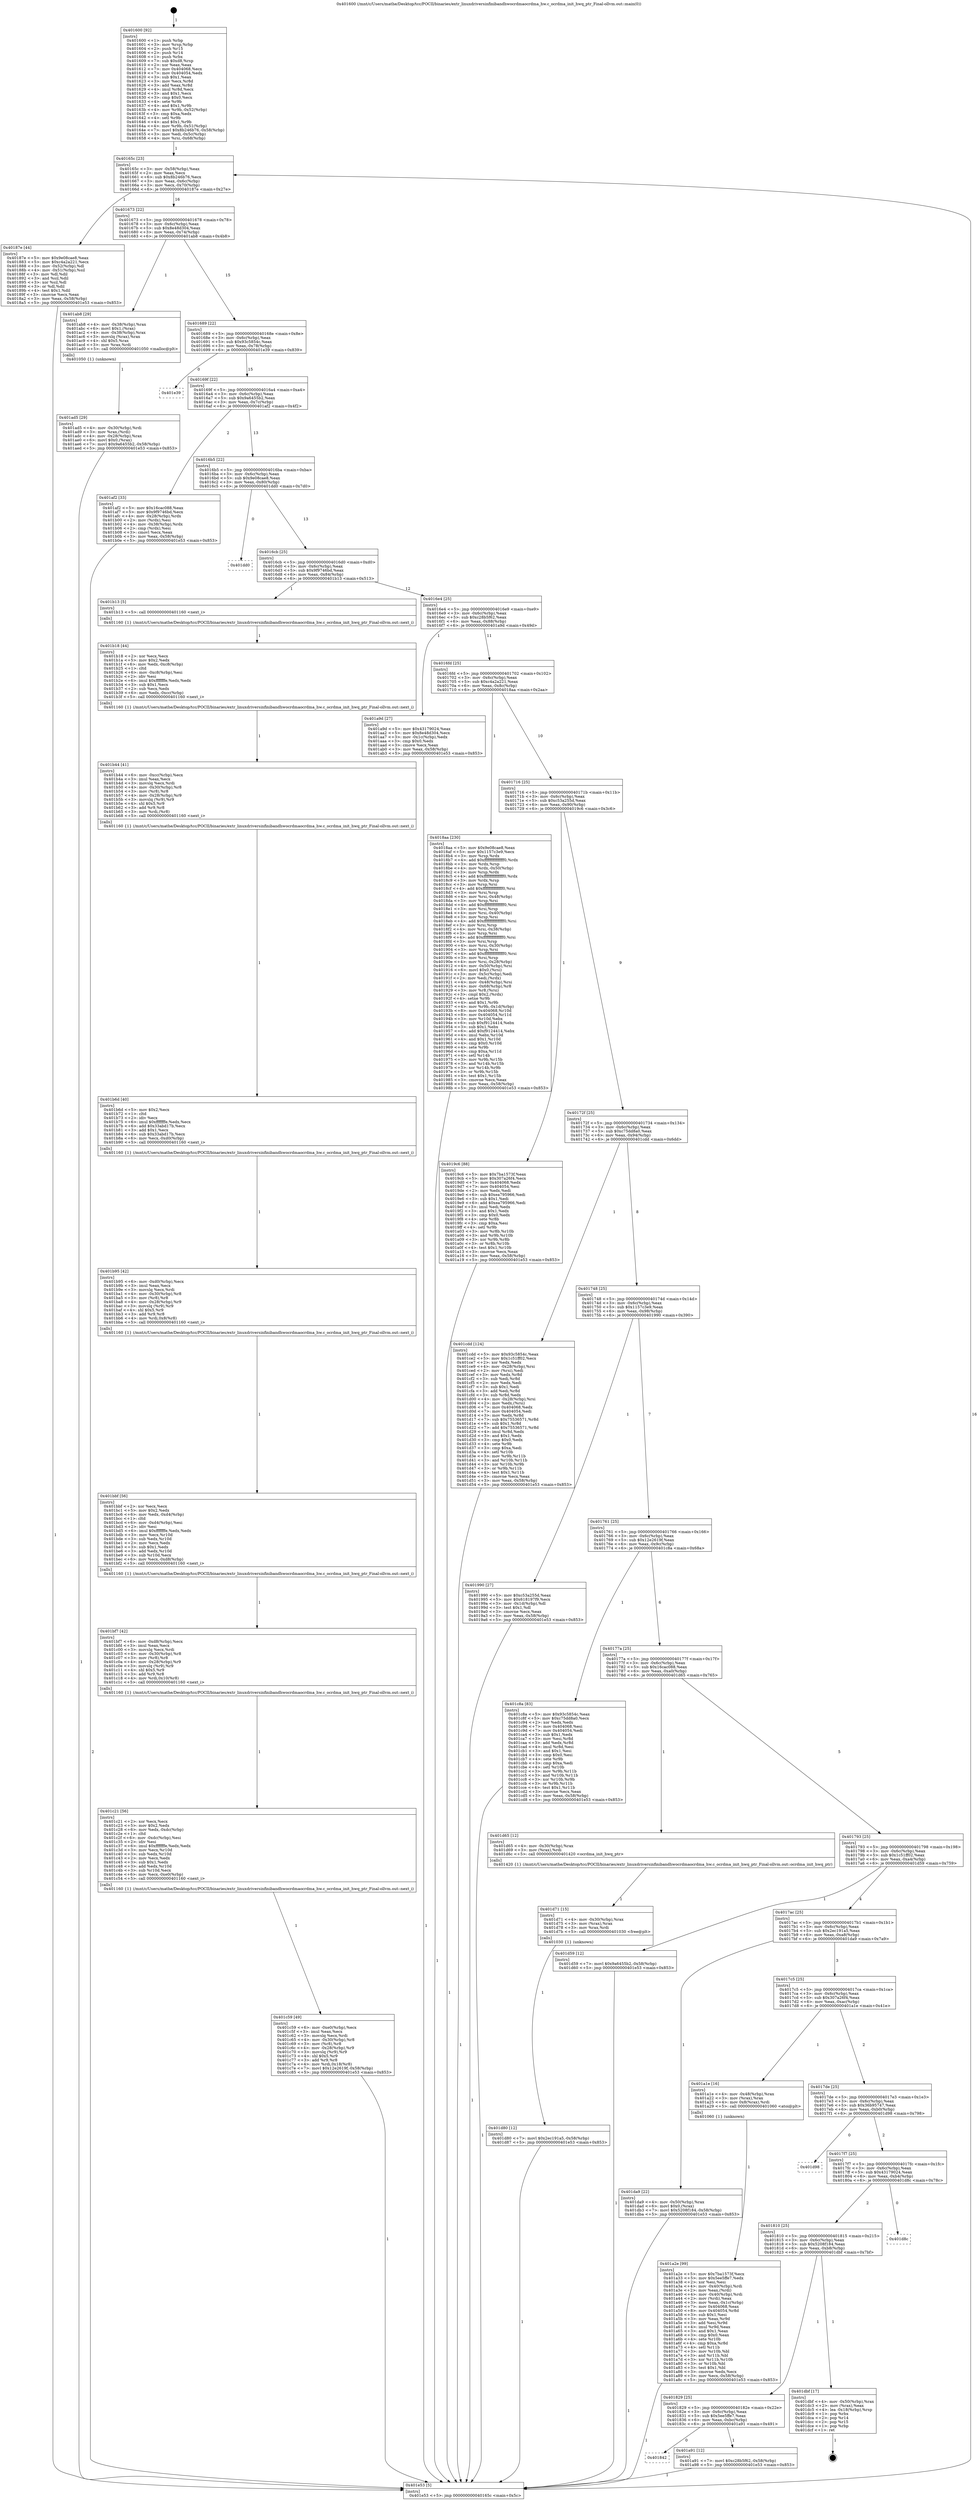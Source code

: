 digraph "0x401600" {
  label = "0x401600 (/mnt/c/Users/mathe/Desktop/tcc/POCII/binaries/extr_linuxdriversinfinibandhwocrdmaocrdma_hw.c_ocrdma_init_hwq_ptr_Final-ollvm.out::main(0))"
  labelloc = "t"
  node[shape=record]

  Entry [label="",width=0.3,height=0.3,shape=circle,fillcolor=black,style=filled]
  "0x40165c" [label="{
     0x40165c [23]\l
     | [instrs]\l
     &nbsp;&nbsp;0x40165c \<+3\>: mov -0x58(%rbp),%eax\l
     &nbsp;&nbsp;0x40165f \<+2\>: mov %eax,%ecx\l
     &nbsp;&nbsp;0x401661 \<+6\>: sub $0x8b246b76,%ecx\l
     &nbsp;&nbsp;0x401667 \<+3\>: mov %eax,-0x6c(%rbp)\l
     &nbsp;&nbsp;0x40166a \<+3\>: mov %ecx,-0x70(%rbp)\l
     &nbsp;&nbsp;0x40166d \<+6\>: je 000000000040187e \<main+0x27e\>\l
  }"]
  "0x40187e" [label="{
     0x40187e [44]\l
     | [instrs]\l
     &nbsp;&nbsp;0x40187e \<+5\>: mov $0x9e08cae8,%eax\l
     &nbsp;&nbsp;0x401883 \<+5\>: mov $0xc4a2a221,%ecx\l
     &nbsp;&nbsp;0x401888 \<+3\>: mov -0x52(%rbp),%dl\l
     &nbsp;&nbsp;0x40188b \<+4\>: mov -0x51(%rbp),%sil\l
     &nbsp;&nbsp;0x40188f \<+3\>: mov %dl,%dil\l
     &nbsp;&nbsp;0x401892 \<+3\>: and %sil,%dil\l
     &nbsp;&nbsp;0x401895 \<+3\>: xor %sil,%dl\l
     &nbsp;&nbsp;0x401898 \<+3\>: or %dl,%dil\l
     &nbsp;&nbsp;0x40189b \<+4\>: test $0x1,%dil\l
     &nbsp;&nbsp;0x40189f \<+3\>: cmovne %ecx,%eax\l
     &nbsp;&nbsp;0x4018a2 \<+3\>: mov %eax,-0x58(%rbp)\l
     &nbsp;&nbsp;0x4018a5 \<+5\>: jmp 0000000000401e53 \<main+0x853\>\l
  }"]
  "0x401673" [label="{
     0x401673 [22]\l
     | [instrs]\l
     &nbsp;&nbsp;0x401673 \<+5\>: jmp 0000000000401678 \<main+0x78\>\l
     &nbsp;&nbsp;0x401678 \<+3\>: mov -0x6c(%rbp),%eax\l
     &nbsp;&nbsp;0x40167b \<+5\>: sub $0x8e48d304,%eax\l
     &nbsp;&nbsp;0x401680 \<+3\>: mov %eax,-0x74(%rbp)\l
     &nbsp;&nbsp;0x401683 \<+6\>: je 0000000000401ab8 \<main+0x4b8\>\l
  }"]
  "0x401e53" [label="{
     0x401e53 [5]\l
     | [instrs]\l
     &nbsp;&nbsp;0x401e53 \<+5\>: jmp 000000000040165c \<main+0x5c\>\l
  }"]
  "0x401600" [label="{
     0x401600 [92]\l
     | [instrs]\l
     &nbsp;&nbsp;0x401600 \<+1\>: push %rbp\l
     &nbsp;&nbsp;0x401601 \<+3\>: mov %rsp,%rbp\l
     &nbsp;&nbsp;0x401604 \<+2\>: push %r15\l
     &nbsp;&nbsp;0x401606 \<+2\>: push %r14\l
     &nbsp;&nbsp;0x401608 \<+1\>: push %rbx\l
     &nbsp;&nbsp;0x401609 \<+7\>: sub $0xd8,%rsp\l
     &nbsp;&nbsp;0x401610 \<+2\>: xor %eax,%eax\l
     &nbsp;&nbsp;0x401612 \<+7\>: mov 0x404068,%ecx\l
     &nbsp;&nbsp;0x401619 \<+7\>: mov 0x404054,%edx\l
     &nbsp;&nbsp;0x401620 \<+3\>: sub $0x1,%eax\l
     &nbsp;&nbsp;0x401623 \<+3\>: mov %ecx,%r8d\l
     &nbsp;&nbsp;0x401626 \<+3\>: add %eax,%r8d\l
     &nbsp;&nbsp;0x401629 \<+4\>: imul %r8d,%ecx\l
     &nbsp;&nbsp;0x40162d \<+3\>: and $0x1,%ecx\l
     &nbsp;&nbsp;0x401630 \<+3\>: cmp $0x0,%ecx\l
     &nbsp;&nbsp;0x401633 \<+4\>: sete %r9b\l
     &nbsp;&nbsp;0x401637 \<+4\>: and $0x1,%r9b\l
     &nbsp;&nbsp;0x40163b \<+4\>: mov %r9b,-0x52(%rbp)\l
     &nbsp;&nbsp;0x40163f \<+3\>: cmp $0xa,%edx\l
     &nbsp;&nbsp;0x401642 \<+4\>: setl %r9b\l
     &nbsp;&nbsp;0x401646 \<+4\>: and $0x1,%r9b\l
     &nbsp;&nbsp;0x40164a \<+4\>: mov %r9b,-0x51(%rbp)\l
     &nbsp;&nbsp;0x40164e \<+7\>: movl $0x8b246b76,-0x58(%rbp)\l
     &nbsp;&nbsp;0x401655 \<+3\>: mov %edi,-0x5c(%rbp)\l
     &nbsp;&nbsp;0x401658 \<+4\>: mov %rsi,-0x68(%rbp)\l
  }"]
  Exit [label="",width=0.3,height=0.3,shape=circle,fillcolor=black,style=filled,peripheries=2]
  "0x401ab8" [label="{
     0x401ab8 [29]\l
     | [instrs]\l
     &nbsp;&nbsp;0x401ab8 \<+4\>: mov -0x38(%rbp),%rax\l
     &nbsp;&nbsp;0x401abc \<+6\>: movl $0x1,(%rax)\l
     &nbsp;&nbsp;0x401ac2 \<+4\>: mov -0x38(%rbp),%rax\l
     &nbsp;&nbsp;0x401ac6 \<+3\>: movslq (%rax),%rax\l
     &nbsp;&nbsp;0x401ac9 \<+4\>: shl $0x5,%rax\l
     &nbsp;&nbsp;0x401acd \<+3\>: mov %rax,%rdi\l
     &nbsp;&nbsp;0x401ad0 \<+5\>: call 0000000000401050 \<malloc@plt\>\l
     | [calls]\l
     &nbsp;&nbsp;0x401050 \{1\} (unknown)\l
  }"]
  "0x401689" [label="{
     0x401689 [22]\l
     | [instrs]\l
     &nbsp;&nbsp;0x401689 \<+5\>: jmp 000000000040168e \<main+0x8e\>\l
     &nbsp;&nbsp;0x40168e \<+3\>: mov -0x6c(%rbp),%eax\l
     &nbsp;&nbsp;0x401691 \<+5\>: sub $0x93c5854c,%eax\l
     &nbsp;&nbsp;0x401696 \<+3\>: mov %eax,-0x78(%rbp)\l
     &nbsp;&nbsp;0x401699 \<+6\>: je 0000000000401e39 \<main+0x839\>\l
  }"]
  "0x401d80" [label="{
     0x401d80 [12]\l
     | [instrs]\l
     &nbsp;&nbsp;0x401d80 \<+7\>: movl $0x2ec191a5,-0x58(%rbp)\l
     &nbsp;&nbsp;0x401d87 \<+5\>: jmp 0000000000401e53 \<main+0x853\>\l
  }"]
  "0x401e39" [label="{
     0x401e39\l
  }", style=dashed]
  "0x40169f" [label="{
     0x40169f [22]\l
     | [instrs]\l
     &nbsp;&nbsp;0x40169f \<+5\>: jmp 00000000004016a4 \<main+0xa4\>\l
     &nbsp;&nbsp;0x4016a4 \<+3\>: mov -0x6c(%rbp),%eax\l
     &nbsp;&nbsp;0x4016a7 \<+5\>: sub $0x9a6455b2,%eax\l
     &nbsp;&nbsp;0x4016ac \<+3\>: mov %eax,-0x7c(%rbp)\l
     &nbsp;&nbsp;0x4016af \<+6\>: je 0000000000401af2 \<main+0x4f2\>\l
  }"]
  "0x401d71" [label="{
     0x401d71 [15]\l
     | [instrs]\l
     &nbsp;&nbsp;0x401d71 \<+4\>: mov -0x30(%rbp),%rax\l
     &nbsp;&nbsp;0x401d75 \<+3\>: mov (%rax),%rax\l
     &nbsp;&nbsp;0x401d78 \<+3\>: mov %rax,%rdi\l
     &nbsp;&nbsp;0x401d7b \<+5\>: call 0000000000401030 \<free@plt\>\l
     | [calls]\l
     &nbsp;&nbsp;0x401030 \{1\} (unknown)\l
  }"]
  "0x401af2" [label="{
     0x401af2 [33]\l
     | [instrs]\l
     &nbsp;&nbsp;0x401af2 \<+5\>: mov $0x16cac088,%eax\l
     &nbsp;&nbsp;0x401af7 \<+5\>: mov $0x9f9746bd,%ecx\l
     &nbsp;&nbsp;0x401afc \<+4\>: mov -0x28(%rbp),%rdx\l
     &nbsp;&nbsp;0x401b00 \<+2\>: mov (%rdx),%esi\l
     &nbsp;&nbsp;0x401b02 \<+4\>: mov -0x38(%rbp),%rdx\l
     &nbsp;&nbsp;0x401b06 \<+2\>: cmp (%rdx),%esi\l
     &nbsp;&nbsp;0x401b08 \<+3\>: cmovl %ecx,%eax\l
     &nbsp;&nbsp;0x401b0b \<+3\>: mov %eax,-0x58(%rbp)\l
     &nbsp;&nbsp;0x401b0e \<+5\>: jmp 0000000000401e53 \<main+0x853\>\l
  }"]
  "0x4016b5" [label="{
     0x4016b5 [22]\l
     | [instrs]\l
     &nbsp;&nbsp;0x4016b5 \<+5\>: jmp 00000000004016ba \<main+0xba\>\l
     &nbsp;&nbsp;0x4016ba \<+3\>: mov -0x6c(%rbp),%eax\l
     &nbsp;&nbsp;0x4016bd \<+5\>: sub $0x9e08cae8,%eax\l
     &nbsp;&nbsp;0x4016c2 \<+3\>: mov %eax,-0x80(%rbp)\l
     &nbsp;&nbsp;0x4016c5 \<+6\>: je 0000000000401dd0 \<main+0x7d0\>\l
  }"]
  "0x401c59" [label="{
     0x401c59 [49]\l
     | [instrs]\l
     &nbsp;&nbsp;0x401c59 \<+6\>: mov -0xe0(%rbp),%ecx\l
     &nbsp;&nbsp;0x401c5f \<+3\>: imul %eax,%ecx\l
     &nbsp;&nbsp;0x401c62 \<+3\>: movslq %ecx,%rdi\l
     &nbsp;&nbsp;0x401c65 \<+4\>: mov -0x30(%rbp),%r8\l
     &nbsp;&nbsp;0x401c69 \<+3\>: mov (%r8),%r8\l
     &nbsp;&nbsp;0x401c6c \<+4\>: mov -0x28(%rbp),%r9\l
     &nbsp;&nbsp;0x401c70 \<+3\>: movslq (%r9),%r9\l
     &nbsp;&nbsp;0x401c73 \<+4\>: shl $0x5,%r9\l
     &nbsp;&nbsp;0x401c77 \<+3\>: add %r9,%r8\l
     &nbsp;&nbsp;0x401c7a \<+4\>: mov %rdi,0x18(%r8)\l
     &nbsp;&nbsp;0x401c7e \<+7\>: movl $0x12e2619f,-0x58(%rbp)\l
     &nbsp;&nbsp;0x401c85 \<+5\>: jmp 0000000000401e53 \<main+0x853\>\l
  }"]
  "0x401dd0" [label="{
     0x401dd0\l
  }", style=dashed]
  "0x4016cb" [label="{
     0x4016cb [25]\l
     | [instrs]\l
     &nbsp;&nbsp;0x4016cb \<+5\>: jmp 00000000004016d0 \<main+0xd0\>\l
     &nbsp;&nbsp;0x4016d0 \<+3\>: mov -0x6c(%rbp),%eax\l
     &nbsp;&nbsp;0x4016d3 \<+5\>: sub $0x9f9746bd,%eax\l
     &nbsp;&nbsp;0x4016d8 \<+6\>: mov %eax,-0x84(%rbp)\l
     &nbsp;&nbsp;0x4016de \<+6\>: je 0000000000401b13 \<main+0x513\>\l
  }"]
  "0x401c21" [label="{
     0x401c21 [56]\l
     | [instrs]\l
     &nbsp;&nbsp;0x401c21 \<+2\>: xor %ecx,%ecx\l
     &nbsp;&nbsp;0x401c23 \<+5\>: mov $0x2,%edx\l
     &nbsp;&nbsp;0x401c28 \<+6\>: mov %edx,-0xdc(%rbp)\l
     &nbsp;&nbsp;0x401c2e \<+1\>: cltd\l
     &nbsp;&nbsp;0x401c2f \<+6\>: mov -0xdc(%rbp),%esi\l
     &nbsp;&nbsp;0x401c35 \<+2\>: idiv %esi\l
     &nbsp;&nbsp;0x401c37 \<+6\>: imul $0xfffffffe,%edx,%edx\l
     &nbsp;&nbsp;0x401c3d \<+3\>: mov %ecx,%r10d\l
     &nbsp;&nbsp;0x401c40 \<+3\>: sub %edx,%r10d\l
     &nbsp;&nbsp;0x401c43 \<+2\>: mov %ecx,%edx\l
     &nbsp;&nbsp;0x401c45 \<+3\>: sub $0x1,%edx\l
     &nbsp;&nbsp;0x401c48 \<+3\>: add %edx,%r10d\l
     &nbsp;&nbsp;0x401c4b \<+3\>: sub %r10d,%ecx\l
     &nbsp;&nbsp;0x401c4e \<+6\>: mov %ecx,-0xe0(%rbp)\l
     &nbsp;&nbsp;0x401c54 \<+5\>: call 0000000000401160 \<next_i\>\l
     | [calls]\l
     &nbsp;&nbsp;0x401160 \{1\} (/mnt/c/Users/mathe/Desktop/tcc/POCII/binaries/extr_linuxdriversinfinibandhwocrdmaocrdma_hw.c_ocrdma_init_hwq_ptr_Final-ollvm.out::next_i)\l
  }"]
  "0x401b13" [label="{
     0x401b13 [5]\l
     | [instrs]\l
     &nbsp;&nbsp;0x401b13 \<+5\>: call 0000000000401160 \<next_i\>\l
     | [calls]\l
     &nbsp;&nbsp;0x401160 \{1\} (/mnt/c/Users/mathe/Desktop/tcc/POCII/binaries/extr_linuxdriversinfinibandhwocrdmaocrdma_hw.c_ocrdma_init_hwq_ptr_Final-ollvm.out::next_i)\l
  }"]
  "0x4016e4" [label="{
     0x4016e4 [25]\l
     | [instrs]\l
     &nbsp;&nbsp;0x4016e4 \<+5\>: jmp 00000000004016e9 \<main+0xe9\>\l
     &nbsp;&nbsp;0x4016e9 \<+3\>: mov -0x6c(%rbp),%eax\l
     &nbsp;&nbsp;0x4016ec \<+5\>: sub $0xc28b5f62,%eax\l
     &nbsp;&nbsp;0x4016f1 \<+6\>: mov %eax,-0x88(%rbp)\l
     &nbsp;&nbsp;0x4016f7 \<+6\>: je 0000000000401a9d \<main+0x49d\>\l
  }"]
  "0x401bf7" [label="{
     0x401bf7 [42]\l
     | [instrs]\l
     &nbsp;&nbsp;0x401bf7 \<+6\>: mov -0xd8(%rbp),%ecx\l
     &nbsp;&nbsp;0x401bfd \<+3\>: imul %eax,%ecx\l
     &nbsp;&nbsp;0x401c00 \<+3\>: movslq %ecx,%rdi\l
     &nbsp;&nbsp;0x401c03 \<+4\>: mov -0x30(%rbp),%r8\l
     &nbsp;&nbsp;0x401c07 \<+3\>: mov (%r8),%r8\l
     &nbsp;&nbsp;0x401c0a \<+4\>: mov -0x28(%rbp),%r9\l
     &nbsp;&nbsp;0x401c0e \<+3\>: movslq (%r9),%r9\l
     &nbsp;&nbsp;0x401c11 \<+4\>: shl $0x5,%r9\l
     &nbsp;&nbsp;0x401c15 \<+3\>: add %r9,%r8\l
     &nbsp;&nbsp;0x401c18 \<+4\>: mov %rdi,0x10(%r8)\l
     &nbsp;&nbsp;0x401c1c \<+5\>: call 0000000000401160 \<next_i\>\l
     | [calls]\l
     &nbsp;&nbsp;0x401160 \{1\} (/mnt/c/Users/mathe/Desktop/tcc/POCII/binaries/extr_linuxdriversinfinibandhwocrdmaocrdma_hw.c_ocrdma_init_hwq_ptr_Final-ollvm.out::next_i)\l
  }"]
  "0x401a9d" [label="{
     0x401a9d [27]\l
     | [instrs]\l
     &nbsp;&nbsp;0x401a9d \<+5\>: mov $0x43179024,%eax\l
     &nbsp;&nbsp;0x401aa2 \<+5\>: mov $0x8e48d304,%ecx\l
     &nbsp;&nbsp;0x401aa7 \<+3\>: mov -0x1c(%rbp),%edx\l
     &nbsp;&nbsp;0x401aaa \<+3\>: cmp $0x0,%edx\l
     &nbsp;&nbsp;0x401aad \<+3\>: cmove %ecx,%eax\l
     &nbsp;&nbsp;0x401ab0 \<+3\>: mov %eax,-0x58(%rbp)\l
     &nbsp;&nbsp;0x401ab3 \<+5\>: jmp 0000000000401e53 \<main+0x853\>\l
  }"]
  "0x4016fd" [label="{
     0x4016fd [25]\l
     | [instrs]\l
     &nbsp;&nbsp;0x4016fd \<+5\>: jmp 0000000000401702 \<main+0x102\>\l
     &nbsp;&nbsp;0x401702 \<+3\>: mov -0x6c(%rbp),%eax\l
     &nbsp;&nbsp;0x401705 \<+5\>: sub $0xc4a2a221,%eax\l
     &nbsp;&nbsp;0x40170a \<+6\>: mov %eax,-0x8c(%rbp)\l
     &nbsp;&nbsp;0x401710 \<+6\>: je 00000000004018aa \<main+0x2aa\>\l
  }"]
  "0x401bbf" [label="{
     0x401bbf [56]\l
     | [instrs]\l
     &nbsp;&nbsp;0x401bbf \<+2\>: xor %ecx,%ecx\l
     &nbsp;&nbsp;0x401bc1 \<+5\>: mov $0x2,%edx\l
     &nbsp;&nbsp;0x401bc6 \<+6\>: mov %edx,-0xd4(%rbp)\l
     &nbsp;&nbsp;0x401bcc \<+1\>: cltd\l
     &nbsp;&nbsp;0x401bcd \<+6\>: mov -0xd4(%rbp),%esi\l
     &nbsp;&nbsp;0x401bd3 \<+2\>: idiv %esi\l
     &nbsp;&nbsp;0x401bd5 \<+6\>: imul $0xfffffffe,%edx,%edx\l
     &nbsp;&nbsp;0x401bdb \<+3\>: mov %ecx,%r10d\l
     &nbsp;&nbsp;0x401bde \<+3\>: sub %edx,%r10d\l
     &nbsp;&nbsp;0x401be1 \<+2\>: mov %ecx,%edx\l
     &nbsp;&nbsp;0x401be3 \<+3\>: sub $0x1,%edx\l
     &nbsp;&nbsp;0x401be6 \<+3\>: add %edx,%r10d\l
     &nbsp;&nbsp;0x401be9 \<+3\>: sub %r10d,%ecx\l
     &nbsp;&nbsp;0x401bec \<+6\>: mov %ecx,-0xd8(%rbp)\l
     &nbsp;&nbsp;0x401bf2 \<+5\>: call 0000000000401160 \<next_i\>\l
     | [calls]\l
     &nbsp;&nbsp;0x401160 \{1\} (/mnt/c/Users/mathe/Desktop/tcc/POCII/binaries/extr_linuxdriversinfinibandhwocrdmaocrdma_hw.c_ocrdma_init_hwq_ptr_Final-ollvm.out::next_i)\l
  }"]
  "0x4018aa" [label="{
     0x4018aa [230]\l
     | [instrs]\l
     &nbsp;&nbsp;0x4018aa \<+5\>: mov $0x9e08cae8,%eax\l
     &nbsp;&nbsp;0x4018af \<+5\>: mov $0x1157c3e9,%ecx\l
     &nbsp;&nbsp;0x4018b4 \<+3\>: mov %rsp,%rdx\l
     &nbsp;&nbsp;0x4018b7 \<+4\>: add $0xfffffffffffffff0,%rdx\l
     &nbsp;&nbsp;0x4018bb \<+3\>: mov %rdx,%rsp\l
     &nbsp;&nbsp;0x4018be \<+4\>: mov %rdx,-0x50(%rbp)\l
     &nbsp;&nbsp;0x4018c2 \<+3\>: mov %rsp,%rdx\l
     &nbsp;&nbsp;0x4018c5 \<+4\>: add $0xfffffffffffffff0,%rdx\l
     &nbsp;&nbsp;0x4018c9 \<+3\>: mov %rdx,%rsp\l
     &nbsp;&nbsp;0x4018cc \<+3\>: mov %rsp,%rsi\l
     &nbsp;&nbsp;0x4018cf \<+4\>: add $0xfffffffffffffff0,%rsi\l
     &nbsp;&nbsp;0x4018d3 \<+3\>: mov %rsi,%rsp\l
     &nbsp;&nbsp;0x4018d6 \<+4\>: mov %rsi,-0x48(%rbp)\l
     &nbsp;&nbsp;0x4018da \<+3\>: mov %rsp,%rsi\l
     &nbsp;&nbsp;0x4018dd \<+4\>: add $0xfffffffffffffff0,%rsi\l
     &nbsp;&nbsp;0x4018e1 \<+3\>: mov %rsi,%rsp\l
     &nbsp;&nbsp;0x4018e4 \<+4\>: mov %rsi,-0x40(%rbp)\l
     &nbsp;&nbsp;0x4018e8 \<+3\>: mov %rsp,%rsi\l
     &nbsp;&nbsp;0x4018eb \<+4\>: add $0xfffffffffffffff0,%rsi\l
     &nbsp;&nbsp;0x4018ef \<+3\>: mov %rsi,%rsp\l
     &nbsp;&nbsp;0x4018f2 \<+4\>: mov %rsi,-0x38(%rbp)\l
     &nbsp;&nbsp;0x4018f6 \<+3\>: mov %rsp,%rsi\l
     &nbsp;&nbsp;0x4018f9 \<+4\>: add $0xfffffffffffffff0,%rsi\l
     &nbsp;&nbsp;0x4018fd \<+3\>: mov %rsi,%rsp\l
     &nbsp;&nbsp;0x401900 \<+4\>: mov %rsi,-0x30(%rbp)\l
     &nbsp;&nbsp;0x401904 \<+3\>: mov %rsp,%rsi\l
     &nbsp;&nbsp;0x401907 \<+4\>: add $0xfffffffffffffff0,%rsi\l
     &nbsp;&nbsp;0x40190b \<+3\>: mov %rsi,%rsp\l
     &nbsp;&nbsp;0x40190e \<+4\>: mov %rsi,-0x28(%rbp)\l
     &nbsp;&nbsp;0x401912 \<+4\>: mov -0x50(%rbp),%rsi\l
     &nbsp;&nbsp;0x401916 \<+6\>: movl $0x0,(%rsi)\l
     &nbsp;&nbsp;0x40191c \<+3\>: mov -0x5c(%rbp),%edi\l
     &nbsp;&nbsp;0x40191f \<+2\>: mov %edi,(%rdx)\l
     &nbsp;&nbsp;0x401921 \<+4\>: mov -0x48(%rbp),%rsi\l
     &nbsp;&nbsp;0x401925 \<+4\>: mov -0x68(%rbp),%r8\l
     &nbsp;&nbsp;0x401929 \<+3\>: mov %r8,(%rsi)\l
     &nbsp;&nbsp;0x40192c \<+3\>: cmpl $0x2,(%rdx)\l
     &nbsp;&nbsp;0x40192f \<+4\>: setne %r9b\l
     &nbsp;&nbsp;0x401933 \<+4\>: and $0x1,%r9b\l
     &nbsp;&nbsp;0x401937 \<+4\>: mov %r9b,-0x1d(%rbp)\l
     &nbsp;&nbsp;0x40193b \<+8\>: mov 0x404068,%r10d\l
     &nbsp;&nbsp;0x401943 \<+8\>: mov 0x404054,%r11d\l
     &nbsp;&nbsp;0x40194b \<+3\>: mov %r10d,%ebx\l
     &nbsp;&nbsp;0x40194e \<+6\>: sub $0xf9124414,%ebx\l
     &nbsp;&nbsp;0x401954 \<+3\>: sub $0x1,%ebx\l
     &nbsp;&nbsp;0x401957 \<+6\>: add $0xf9124414,%ebx\l
     &nbsp;&nbsp;0x40195d \<+4\>: imul %ebx,%r10d\l
     &nbsp;&nbsp;0x401961 \<+4\>: and $0x1,%r10d\l
     &nbsp;&nbsp;0x401965 \<+4\>: cmp $0x0,%r10d\l
     &nbsp;&nbsp;0x401969 \<+4\>: sete %r9b\l
     &nbsp;&nbsp;0x40196d \<+4\>: cmp $0xa,%r11d\l
     &nbsp;&nbsp;0x401971 \<+4\>: setl %r14b\l
     &nbsp;&nbsp;0x401975 \<+3\>: mov %r9b,%r15b\l
     &nbsp;&nbsp;0x401978 \<+3\>: and %r14b,%r15b\l
     &nbsp;&nbsp;0x40197b \<+3\>: xor %r14b,%r9b\l
     &nbsp;&nbsp;0x40197e \<+3\>: or %r9b,%r15b\l
     &nbsp;&nbsp;0x401981 \<+4\>: test $0x1,%r15b\l
     &nbsp;&nbsp;0x401985 \<+3\>: cmovne %ecx,%eax\l
     &nbsp;&nbsp;0x401988 \<+3\>: mov %eax,-0x58(%rbp)\l
     &nbsp;&nbsp;0x40198b \<+5\>: jmp 0000000000401e53 \<main+0x853\>\l
  }"]
  "0x401716" [label="{
     0x401716 [25]\l
     | [instrs]\l
     &nbsp;&nbsp;0x401716 \<+5\>: jmp 000000000040171b \<main+0x11b\>\l
     &nbsp;&nbsp;0x40171b \<+3\>: mov -0x6c(%rbp),%eax\l
     &nbsp;&nbsp;0x40171e \<+5\>: sub $0xc53a255d,%eax\l
     &nbsp;&nbsp;0x401723 \<+6\>: mov %eax,-0x90(%rbp)\l
     &nbsp;&nbsp;0x401729 \<+6\>: je 00000000004019c6 \<main+0x3c6\>\l
  }"]
  "0x401b95" [label="{
     0x401b95 [42]\l
     | [instrs]\l
     &nbsp;&nbsp;0x401b95 \<+6\>: mov -0xd0(%rbp),%ecx\l
     &nbsp;&nbsp;0x401b9b \<+3\>: imul %eax,%ecx\l
     &nbsp;&nbsp;0x401b9e \<+3\>: movslq %ecx,%rdi\l
     &nbsp;&nbsp;0x401ba1 \<+4\>: mov -0x30(%rbp),%r8\l
     &nbsp;&nbsp;0x401ba5 \<+3\>: mov (%r8),%r8\l
     &nbsp;&nbsp;0x401ba8 \<+4\>: mov -0x28(%rbp),%r9\l
     &nbsp;&nbsp;0x401bac \<+3\>: movslq (%r9),%r9\l
     &nbsp;&nbsp;0x401baf \<+4\>: shl $0x5,%r9\l
     &nbsp;&nbsp;0x401bb3 \<+3\>: add %r9,%r8\l
     &nbsp;&nbsp;0x401bb6 \<+4\>: mov %rdi,0x8(%r8)\l
     &nbsp;&nbsp;0x401bba \<+5\>: call 0000000000401160 \<next_i\>\l
     | [calls]\l
     &nbsp;&nbsp;0x401160 \{1\} (/mnt/c/Users/mathe/Desktop/tcc/POCII/binaries/extr_linuxdriversinfinibandhwocrdmaocrdma_hw.c_ocrdma_init_hwq_ptr_Final-ollvm.out::next_i)\l
  }"]
  "0x4019c6" [label="{
     0x4019c6 [88]\l
     | [instrs]\l
     &nbsp;&nbsp;0x4019c6 \<+5\>: mov $0x7ba1573f,%eax\l
     &nbsp;&nbsp;0x4019cb \<+5\>: mov $0x307a26f4,%ecx\l
     &nbsp;&nbsp;0x4019d0 \<+7\>: mov 0x404068,%edx\l
     &nbsp;&nbsp;0x4019d7 \<+7\>: mov 0x404054,%esi\l
     &nbsp;&nbsp;0x4019de \<+2\>: mov %edx,%edi\l
     &nbsp;&nbsp;0x4019e0 \<+6\>: sub $0xea795966,%edi\l
     &nbsp;&nbsp;0x4019e6 \<+3\>: sub $0x1,%edi\l
     &nbsp;&nbsp;0x4019e9 \<+6\>: add $0xea795966,%edi\l
     &nbsp;&nbsp;0x4019ef \<+3\>: imul %edi,%edx\l
     &nbsp;&nbsp;0x4019f2 \<+3\>: and $0x1,%edx\l
     &nbsp;&nbsp;0x4019f5 \<+3\>: cmp $0x0,%edx\l
     &nbsp;&nbsp;0x4019f8 \<+4\>: sete %r8b\l
     &nbsp;&nbsp;0x4019fc \<+3\>: cmp $0xa,%esi\l
     &nbsp;&nbsp;0x4019ff \<+4\>: setl %r9b\l
     &nbsp;&nbsp;0x401a03 \<+3\>: mov %r8b,%r10b\l
     &nbsp;&nbsp;0x401a06 \<+3\>: and %r9b,%r10b\l
     &nbsp;&nbsp;0x401a09 \<+3\>: xor %r9b,%r8b\l
     &nbsp;&nbsp;0x401a0c \<+3\>: or %r8b,%r10b\l
     &nbsp;&nbsp;0x401a0f \<+4\>: test $0x1,%r10b\l
     &nbsp;&nbsp;0x401a13 \<+3\>: cmovne %ecx,%eax\l
     &nbsp;&nbsp;0x401a16 \<+3\>: mov %eax,-0x58(%rbp)\l
     &nbsp;&nbsp;0x401a19 \<+5\>: jmp 0000000000401e53 \<main+0x853\>\l
  }"]
  "0x40172f" [label="{
     0x40172f [25]\l
     | [instrs]\l
     &nbsp;&nbsp;0x40172f \<+5\>: jmp 0000000000401734 \<main+0x134\>\l
     &nbsp;&nbsp;0x401734 \<+3\>: mov -0x6c(%rbp),%eax\l
     &nbsp;&nbsp;0x401737 \<+5\>: sub $0xc75dd8a0,%eax\l
     &nbsp;&nbsp;0x40173c \<+6\>: mov %eax,-0x94(%rbp)\l
     &nbsp;&nbsp;0x401742 \<+6\>: je 0000000000401cdd \<main+0x6dd\>\l
  }"]
  "0x401b6d" [label="{
     0x401b6d [40]\l
     | [instrs]\l
     &nbsp;&nbsp;0x401b6d \<+5\>: mov $0x2,%ecx\l
     &nbsp;&nbsp;0x401b72 \<+1\>: cltd\l
     &nbsp;&nbsp;0x401b73 \<+2\>: idiv %ecx\l
     &nbsp;&nbsp;0x401b75 \<+6\>: imul $0xfffffffe,%edx,%ecx\l
     &nbsp;&nbsp;0x401b7b \<+6\>: add $0x33abd17b,%ecx\l
     &nbsp;&nbsp;0x401b81 \<+3\>: add $0x1,%ecx\l
     &nbsp;&nbsp;0x401b84 \<+6\>: sub $0x33abd17b,%ecx\l
     &nbsp;&nbsp;0x401b8a \<+6\>: mov %ecx,-0xd0(%rbp)\l
     &nbsp;&nbsp;0x401b90 \<+5\>: call 0000000000401160 \<next_i\>\l
     | [calls]\l
     &nbsp;&nbsp;0x401160 \{1\} (/mnt/c/Users/mathe/Desktop/tcc/POCII/binaries/extr_linuxdriversinfinibandhwocrdmaocrdma_hw.c_ocrdma_init_hwq_ptr_Final-ollvm.out::next_i)\l
  }"]
  "0x401cdd" [label="{
     0x401cdd [124]\l
     | [instrs]\l
     &nbsp;&nbsp;0x401cdd \<+5\>: mov $0x93c5854c,%eax\l
     &nbsp;&nbsp;0x401ce2 \<+5\>: mov $0x1c51ff02,%ecx\l
     &nbsp;&nbsp;0x401ce7 \<+2\>: xor %edx,%edx\l
     &nbsp;&nbsp;0x401ce9 \<+4\>: mov -0x28(%rbp),%rsi\l
     &nbsp;&nbsp;0x401ced \<+2\>: mov (%rsi),%edi\l
     &nbsp;&nbsp;0x401cef \<+3\>: mov %edx,%r8d\l
     &nbsp;&nbsp;0x401cf2 \<+3\>: sub %edi,%r8d\l
     &nbsp;&nbsp;0x401cf5 \<+2\>: mov %edx,%edi\l
     &nbsp;&nbsp;0x401cf7 \<+3\>: sub $0x1,%edi\l
     &nbsp;&nbsp;0x401cfa \<+3\>: add %edi,%r8d\l
     &nbsp;&nbsp;0x401cfd \<+3\>: sub %r8d,%edx\l
     &nbsp;&nbsp;0x401d00 \<+4\>: mov -0x28(%rbp),%rsi\l
     &nbsp;&nbsp;0x401d04 \<+2\>: mov %edx,(%rsi)\l
     &nbsp;&nbsp;0x401d06 \<+7\>: mov 0x404068,%edx\l
     &nbsp;&nbsp;0x401d0d \<+7\>: mov 0x404054,%edi\l
     &nbsp;&nbsp;0x401d14 \<+3\>: mov %edx,%r8d\l
     &nbsp;&nbsp;0x401d17 \<+7\>: sub $0x75536571,%r8d\l
     &nbsp;&nbsp;0x401d1e \<+4\>: sub $0x1,%r8d\l
     &nbsp;&nbsp;0x401d22 \<+7\>: add $0x75536571,%r8d\l
     &nbsp;&nbsp;0x401d29 \<+4\>: imul %r8d,%edx\l
     &nbsp;&nbsp;0x401d2d \<+3\>: and $0x1,%edx\l
     &nbsp;&nbsp;0x401d30 \<+3\>: cmp $0x0,%edx\l
     &nbsp;&nbsp;0x401d33 \<+4\>: sete %r9b\l
     &nbsp;&nbsp;0x401d37 \<+3\>: cmp $0xa,%edi\l
     &nbsp;&nbsp;0x401d3a \<+4\>: setl %r10b\l
     &nbsp;&nbsp;0x401d3e \<+3\>: mov %r9b,%r11b\l
     &nbsp;&nbsp;0x401d41 \<+3\>: and %r10b,%r11b\l
     &nbsp;&nbsp;0x401d44 \<+3\>: xor %r10b,%r9b\l
     &nbsp;&nbsp;0x401d47 \<+3\>: or %r9b,%r11b\l
     &nbsp;&nbsp;0x401d4a \<+4\>: test $0x1,%r11b\l
     &nbsp;&nbsp;0x401d4e \<+3\>: cmovne %ecx,%eax\l
     &nbsp;&nbsp;0x401d51 \<+3\>: mov %eax,-0x58(%rbp)\l
     &nbsp;&nbsp;0x401d54 \<+5\>: jmp 0000000000401e53 \<main+0x853\>\l
  }"]
  "0x401748" [label="{
     0x401748 [25]\l
     | [instrs]\l
     &nbsp;&nbsp;0x401748 \<+5\>: jmp 000000000040174d \<main+0x14d\>\l
     &nbsp;&nbsp;0x40174d \<+3\>: mov -0x6c(%rbp),%eax\l
     &nbsp;&nbsp;0x401750 \<+5\>: sub $0x1157c3e9,%eax\l
     &nbsp;&nbsp;0x401755 \<+6\>: mov %eax,-0x98(%rbp)\l
     &nbsp;&nbsp;0x40175b \<+6\>: je 0000000000401990 \<main+0x390\>\l
  }"]
  "0x401b44" [label="{
     0x401b44 [41]\l
     | [instrs]\l
     &nbsp;&nbsp;0x401b44 \<+6\>: mov -0xcc(%rbp),%ecx\l
     &nbsp;&nbsp;0x401b4a \<+3\>: imul %eax,%ecx\l
     &nbsp;&nbsp;0x401b4d \<+3\>: movslq %ecx,%rdi\l
     &nbsp;&nbsp;0x401b50 \<+4\>: mov -0x30(%rbp),%r8\l
     &nbsp;&nbsp;0x401b54 \<+3\>: mov (%r8),%r8\l
     &nbsp;&nbsp;0x401b57 \<+4\>: mov -0x28(%rbp),%r9\l
     &nbsp;&nbsp;0x401b5b \<+3\>: movslq (%r9),%r9\l
     &nbsp;&nbsp;0x401b5e \<+4\>: shl $0x5,%r9\l
     &nbsp;&nbsp;0x401b62 \<+3\>: add %r9,%r8\l
     &nbsp;&nbsp;0x401b65 \<+3\>: mov %rdi,(%r8)\l
     &nbsp;&nbsp;0x401b68 \<+5\>: call 0000000000401160 \<next_i\>\l
     | [calls]\l
     &nbsp;&nbsp;0x401160 \{1\} (/mnt/c/Users/mathe/Desktop/tcc/POCII/binaries/extr_linuxdriversinfinibandhwocrdmaocrdma_hw.c_ocrdma_init_hwq_ptr_Final-ollvm.out::next_i)\l
  }"]
  "0x401990" [label="{
     0x401990 [27]\l
     | [instrs]\l
     &nbsp;&nbsp;0x401990 \<+5\>: mov $0xc53a255d,%eax\l
     &nbsp;&nbsp;0x401995 \<+5\>: mov $0x618197f9,%ecx\l
     &nbsp;&nbsp;0x40199a \<+3\>: mov -0x1d(%rbp),%dl\l
     &nbsp;&nbsp;0x40199d \<+3\>: test $0x1,%dl\l
     &nbsp;&nbsp;0x4019a0 \<+3\>: cmovne %ecx,%eax\l
     &nbsp;&nbsp;0x4019a3 \<+3\>: mov %eax,-0x58(%rbp)\l
     &nbsp;&nbsp;0x4019a6 \<+5\>: jmp 0000000000401e53 \<main+0x853\>\l
  }"]
  "0x401761" [label="{
     0x401761 [25]\l
     | [instrs]\l
     &nbsp;&nbsp;0x401761 \<+5\>: jmp 0000000000401766 \<main+0x166\>\l
     &nbsp;&nbsp;0x401766 \<+3\>: mov -0x6c(%rbp),%eax\l
     &nbsp;&nbsp;0x401769 \<+5\>: sub $0x12e2619f,%eax\l
     &nbsp;&nbsp;0x40176e \<+6\>: mov %eax,-0x9c(%rbp)\l
     &nbsp;&nbsp;0x401774 \<+6\>: je 0000000000401c8a \<main+0x68a\>\l
  }"]
  "0x401b18" [label="{
     0x401b18 [44]\l
     | [instrs]\l
     &nbsp;&nbsp;0x401b18 \<+2\>: xor %ecx,%ecx\l
     &nbsp;&nbsp;0x401b1a \<+5\>: mov $0x2,%edx\l
     &nbsp;&nbsp;0x401b1f \<+6\>: mov %edx,-0xc8(%rbp)\l
     &nbsp;&nbsp;0x401b25 \<+1\>: cltd\l
     &nbsp;&nbsp;0x401b26 \<+6\>: mov -0xc8(%rbp),%esi\l
     &nbsp;&nbsp;0x401b2c \<+2\>: idiv %esi\l
     &nbsp;&nbsp;0x401b2e \<+6\>: imul $0xfffffffe,%edx,%edx\l
     &nbsp;&nbsp;0x401b34 \<+3\>: sub $0x1,%ecx\l
     &nbsp;&nbsp;0x401b37 \<+2\>: sub %ecx,%edx\l
     &nbsp;&nbsp;0x401b39 \<+6\>: mov %edx,-0xcc(%rbp)\l
     &nbsp;&nbsp;0x401b3f \<+5\>: call 0000000000401160 \<next_i\>\l
     | [calls]\l
     &nbsp;&nbsp;0x401160 \{1\} (/mnt/c/Users/mathe/Desktop/tcc/POCII/binaries/extr_linuxdriversinfinibandhwocrdmaocrdma_hw.c_ocrdma_init_hwq_ptr_Final-ollvm.out::next_i)\l
  }"]
  "0x401c8a" [label="{
     0x401c8a [83]\l
     | [instrs]\l
     &nbsp;&nbsp;0x401c8a \<+5\>: mov $0x93c5854c,%eax\l
     &nbsp;&nbsp;0x401c8f \<+5\>: mov $0xc75dd8a0,%ecx\l
     &nbsp;&nbsp;0x401c94 \<+2\>: xor %edx,%edx\l
     &nbsp;&nbsp;0x401c96 \<+7\>: mov 0x404068,%esi\l
     &nbsp;&nbsp;0x401c9d \<+7\>: mov 0x404054,%edi\l
     &nbsp;&nbsp;0x401ca4 \<+3\>: sub $0x1,%edx\l
     &nbsp;&nbsp;0x401ca7 \<+3\>: mov %esi,%r8d\l
     &nbsp;&nbsp;0x401caa \<+3\>: add %edx,%r8d\l
     &nbsp;&nbsp;0x401cad \<+4\>: imul %r8d,%esi\l
     &nbsp;&nbsp;0x401cb1 \<+3\>: and $0x1,%esi\l
     &nbsp;&nbsp;0x401cb4 \<+3\>: cmp $0x0,%esi\l
     &nbsp;&nbsp;0x401cb7 \<+4\>: sete %r9b\l
     &nbsp;&nbsp;0x401cbb \<+3\>: cmp $0xa,%edi\l
     &nbsp;&nbsp;0x401cbe \<+4\>: setl %r10b\l
     &nbsp;&nbsp;0x401cc2 \<+3\>: mov %r9b,%r11b\l
     &nbsp;&nbsp;0x401cc5 \<+3\>: and %r10b,%r11b\l
     &nbsp;&nbsp;0x401cc8 \<+3\>: xor %r10b,%r9b\l
     &nbsp;&nbsp;0x401ccb \<+3\>: or %r9b,%r11b\l
     &nbsp;&nbsp;0x401cce \<+4\>: test $0x1,%r11b\l
     &nbsp;&nbsp;0x401cd2 \<+3\>: cmovne %ecx,%eax\l
     &nbsp;&nbsp;0x401cd5 \<+3\>: mov %eax,-0x58(%rbp)\l
     &nbsp;&nbsp;0x401cd8 \<+5\>: jmp 0000000000401e53 \<main+0x853\>\l
  }"]
  "0x40177a" [label="{
     0x40177a [25]\l
     | [instrs]\l
     &nbsp;&nbsp;0x40177a \<+5\>: jmp 000000000040177f \<main+0x17f\>\l
     &nbsp;&nbsp;0x40177f \<+3\>: mov -0x6c(%rbp),%eax\l
     &nbsp;&nbsp;0x401782 \<+5\>: sub $0x16cac088,%eax\l
     &nbsp;&nbsp;0x401787 \<+6\>: mov %eax,-0xa0(%rbp)\l
     &nbsp;&nbsp;0x40178d \<+6\>: je 0000000000401d65 \<main+0x765\>\l
  }"]
  "0x401ad5" [label="{
     0x401ad5 [29]\l
     | [instrs]\l
     &nbsp;&nbsp;0x401ad5 \<+4\>: mov -0x30(%rbp),%rdi\l
     &nbsp;&nbsp;0x401ad9 \<+3\>: mov %rax,(%rdi)\l
     &nbsp;&nbsp;0x401adc \<+4\>: mov -0x28(%rbp),%rax\l
     &nbsp;&nbsp;0x401ae0 \<+6\>: movl $0x0,(%rax)\l
     &nbsp;&nbsp;0x401ae6 \<+7\>: movl $0x9a6455b2,-0x58(%rbp)\l
     &nbsp;&nbsp;0x401aed \<+5\>: jmp 0000000000401e53 \<main+0x853\>\l
  }"]
  "0x401d65" [label="{
     0x401d65 [12]\l
     | [instrs]\l
     &nbsp;&nbsp;0x401d65 \<+4\>: mov -0x30(%rbp),%rax\l
     &nbsp;&nbsp;0x401d69 \<+3\>: mov (%rax),%rdi\l
     &nbsp;&nbsp;0x401d6c \<+5\>: call 0000000000401420 \<ocrdma_init_hwq_ptr\>\l
     | [calls]\l
     &nbsp;&nbsp;0x401420 \{1\} (/mnt/c/Users/mathe/Desktop/tcc/POCII/binaries/extr_linuxdriversinfinibandhwocrdmaocrdma_hw.c_ocrdma_init_hwq_ptr_Final-ollvm.out::ocrdma_init_hwq_ptr)\l
  }"]
  "0x401793" [label="{
     0x401793 [25]\l
     | [instrs]\l
     &nbsp;&nbsp;0x401793 \<+5\>: jmp 0000000000401798 \<main+0x198\>\l
     &nbsp;&nbsp;0x401798 \<+3\>: mov -0x6c(%rbp),%eax\l
     &nbsp;&nbsp;0x40179b \<+5\>: sub $0x1c51ff02,%eax\l
     &nbsp;&nbsp;0x4017a0 \<+6\>: mov %eax,-0xa4(%rbp)\l
     &nbsp;&nbsp;0x4017a6 \<+6\>: je 0000000000401d59 \<main+0x759\>\l
  }"]
  "0x401842" [label="{
     0x401842\l
  }", style=dashed]
  "0x401d59" [label="{
     0x401d59 [12]\l
     | [instrs]\l
     &nbsp;&nbsp;0x401d59 \<+7\>: movl $0x9a6455b2,-0x58(%rbp)\l
     &nbsp;&nbsp;0x401d60 \<+5\>: jmp 0000000000401e53 \<main+0x853\>\l
  }"]
  "0x4017ac" [label="{
     0x4017ac [25]\l
     | [instrs]\l
     &nbsp;&nbsp;0x4017ac \<+5\>: jmp 00000000004017b1 \<main+0x1b1\>\l
     &nbsp;&nbsp;0x4017b1 \<+3\>: mov -0x6c(%rbp),%eax\l
     &nbsp;&nbsp;0x4017b4 \<+5\>: sub $0x2ec191a5,%eax\l
     &nbsp;&nbsp;0x4017b9 \<+6\>: mov %eax,-0xa8(%rbp)\l
     &nbsp;&nbsp;0x4017bf \<+6\>: je 0000000000401da9 \<main+0x7a9\>\l
  }"]
  "0x401a91" [label="{
     0x401a91 [12]\l
     | [instrs]\l
     &nbsp;&nbsp;0x401a91 \<+7\>: movl $0xc28b5f62,-0x58(%rbp)\l
     &nbsp;&nbsp;0x401a98 \<+5\>: jmp 0000000000401e53 \<main+0x853\>\l
  }"]
  "0x401da9" [label="{
     0x401da9 [22]\l
     | [instrs]\l
     &nbsp;&nbsp;0x401da9 \<+4\>: mov -0x50(%rbp),%rax\l
     &nbsp;&nbsp;0x401dad \<+6\>: movl $0x0,(%rax)\l
     &nbsp;&nbsp;0x401db3 \<+7\>: movl $0x5208f184,-0x58(%rbp)\l
     &nbsp;&nbsp;0x401dba \<+5\>: jmp 0000000000401e53 \<main+0x853\>\l
  }"]
  "0x4017c5" [label="{
     0x4017c5 [25]\l
     | [instrs]\l
     &nbsp;&nbsp;0x4017c5 \<+5\>: jmp 00000000004017ca \<main+0x1ca\>\l
     &nbsp;&nbsp;0x4017ca \<+3\>: mov -0x6c(%rbp),%eax\l
     &nbsp;&nbsp;0x4017cd \<+5\>: sub $0x307a26f4,%eax\l
     &nbsp;&nbsp;0x4017d2 \<+6\>: mov %eax,-0xac(%rbp)\l
     &nbsp;&nbsp;0x4017d8 \<+6\>: je 0000000000401a1e \<main+0x41e\>\l
  }"]
  "0x401829" [label="{
     0x401829 [25]\l
     | [instrs]\l
     &nbsp;&nbsp;0x401829 \<+5\>: jmp 000000000040182e \<main+0x22e\>\l
     &nbsp;&nbsp;0x40182e \<+3\>: mov -0x6c(%rbp),%eax\l
     &nbsp;&nbsp;0x401831 \<+5\>: sub $0x5ee5ffe7,%eax\l
     &nbsp;&nbsp;0x401836 \<+6\>: mov %eax,-0xbc(%rbp)\l
     &nbsp;&nbsp;0x40183c \<+6\>: je 0000000000401a91 \<main+0x491\>\l
  }"]
  "0x401a1e" [label="{
     0x401a1e [16]\l
     | [instrs]\l
     &nbsp;&nbsp;0x401a1e \<+4\>: mov -0x48(%rbp),%rax\l
     &nbsp;&nbsp;0x401a22 \<+3\>: mov (%rax),%rax\l
     &nbsp;&nbsp;0x401a25 \<+4\>: mov 0x8(%rax),%rdi\l
     &nbsp;&nbsp;0x401a29 \<+5\>: call 0000000000401060 \<atoi@plt\>\l
     | [calls]\l
     &nbsp;&nbsp;0x401060 \{1\} (unknown)\l
  }"]
  "0x4017de" [label="{
     0x4017de [25]\l
     | [instrs]\l
     &nbsp;&nbsp;0x4017de \<+5\>: jmp 00000000004017e3 \<main+0x1e3\>\l
     &nbsp;&nbsp;0x4017e3 \<+3\>: mov -0x6c(%rbp),%eax\l
     &nbsp;&nbsp;0x4017e6 \<+5\>: sub $0x36b95747,%eax\l
     &nbsp;&nbsp;0x4017eb \<+6\>: mov %eax,-0xb0(%rbp)\l
     &nbsp;&nbsp;0x4017f1 \<+6\>: je 0000000000401d98 \<main+0x798\>\l
  }"]
  "0x401a2e" [label="{
     0x401a2e [99]\l
     | [instrs]\l
     &nbsp;&nbsp;0x401a2e \<+5\>: mov $0x7ba1573f,%ecx\l
     &nbsp;&nbsp;0x401a33 \<+5\>: mov $0x5ee5ffe7,%edx\l
     &nbsp;&nbsp;0x401a38 \<+2\>: xor %esi,%esi\l
     &nbsp;&nbsp;0x401a3a \<+4\>: mov -0x40(%rbp),%rdi\l
     &nbsp;&nbsp;0x401a3e \<+2\>: mov %eax,(%rdi)\l
     &nbsp;&nbsp;0x401a40 \<+4\>: mov -0x40(%rbp),%rdi\l
     &nbsp;&nbsp;0x401a44 \<+2\>: mov (%rdi),%eax\l
     &nbsp;&nbsp;0x401a46 \<+3\>: mov %eax,-0x1c(%rbp)\l
     &nbsp;&nbsp;0x401a49 \<+7\>: mov 0x404068,%eax\l
     &nbsp;&nbsp;0x401a50 \<+8\>: mov 0x404054,%r8d\l
     &nbsp;&nbsp;0x401a58 \<+3\>: sub $0x1,%esi\l
     &nbsp;&nbsp;0x401a5b \<+3\>: mov %eax,%r9d\l
     &nbsp;&nbsp;0x401a5e \<+3\>: add %esi,%r9d\l
     &nbsp;&nbsp;0x401a61 \<+4\>: imul %r9d,%eax\l
     &nbsp;&nbsp;0x401a65 \<+3\>: and $0x1,%eax\l
     &nbsp;&nbsp;0x401a68 \<+3\>: cmp $0x0,%eax\l
     &nbsp;&nbsp;0x401a6b \<+4\>: sete %r10b\l
     &nbsp;&nbsp;0x401a6f \<+4\>: cmp $0xa,%r8d\l
     &nbsp;&nbsp;0x401a73 \<+4\>: setl %r11b\l
     &nbsp;&nbsp;0x401a77 \<+3\>: mov %r10b,%bl\l
     &nbsp;&nbsp;0x401a7a \<+3\>: and %r11b,%bl\l
     &nbsp;&nbsp;0x401a7d \<+3\>: xor %r11b,%r10b\l
     &nbsp;&nbsp;0x401a80 \<+3\>: or %r10b,%bl\l
     &nbsp;&nbsp;0x401a83 \<+3\>: test $0x1,%bl\l
     &nbsp;&nbsp;0x401a86 \<+3\>: cmovne %edx,%ecx\l
     &nbsp;&nbsp;0x401a89 \<+3\>: mov %ecx,-0x58(%rbp)\l
     &nbsp;&nbsp;0x401a8c \<+5\>: jmp 0000000000401e53 \<main+0x853\>\l
  }"]
  "0x401dbf" [label="{
     0x401dbf [17]\l
     | [instrs]\l
     &nbsp;&nbsp;0x401dbf \<+4\>: mov -0x50(%rbp),%rax\l
     &nbsp;&nbsp;0x401dc3 \<+2\>: mov (%rax),%eax\l
     &nbsp;&nbsp;0x401dc5 \<+4\>: lea -0x18(%rbp),%rsp\l
     &nbsp;&nbsp;0x401dc9 \<+1\>: pop %rbx\l
     &nbsp;&nbsp;0x401dca \<+2\>: pop %r14\l
     &nbsp;&nbsp;0x401dcc \<+2\>: pop %r15\l
     &nbsp;&nbsp;0x401dce \<+1\>: pop %rbp\l
     &nbsp;&nbsp;0x401dcf \<+1\>: ret\l
  }"]
  "0x401d98" [label="{
     0x401d98\l
  }", style=dashed]
  "0x4017f7" [label="{
     0x4017f7 [25]\l
     | [instrs]\l
     &nbsp;&nbsp;0x4017f7 \<+5\>: jmp 00000000004017fc \<main+0x1fc\>\l
     &nbsp;&nbsp;0x4017fc \<+3\>: mov -0x6c(%rbp),%eax\l
     &nbsp;&nbsp;0x4017ff \<+5\>: sub $0x43179024,%eax\l
     &nbsp;&nbsp;0x401804 \<+6\>: mov %eax,-0xb4(%rbp)\l
     &nbsp;&nbsp;0x40180a \<+6\>: je 0000000000401d8c \<main+0x78c\>\l
  }"]
  "0x401810" [label="{
     0x401810 [25]\l
     | [instrs]\l
     &nbsp;&nbsp;0x401810 \<+5\>: jmp 0000000000401815 \<main+0x215\>\l
     &nbsp;&nbsp;0x401815 \<+3\>: mov -0x6c(%rbp),%eax\l
     &nbsp;&nbsp;0x401818 \<+5\>: sub $0x5208f184,%eax\l
     &nbsp;&nbsp;0x40181d \<+6\>: mov %eax,-0xb8(%rbp)\l
     &nbsp;&nbsp;0x401823 \<+6\>: je 0000000000401dbf \<main+0x7bf\>\l
  }"]
  "0x401d8c" [label="{
     0x401d8c\l
  }", style=dashed]
  Entry -> "0x401600" [label=" 1"]
  "0x40165c" -> "0x40187e" [label=" 1"]
  "0x40165c" -> "0x401673" [label=" 16"]
  "0x40187e" -> "0x401e53" [label=" 1"]
  "0x401600" -> "0x40165c" [label=" 1"]
  "0x401e53" -> "0x40165c" [label=" 16"]
  "0x401dbf" -> Exit [label=" 1"]
  "0x401673" -> "0x401ab8" [label=" 1"]
  "0x401673" -> "0x401689" [label=" 15"]
  "0x401da9" -> "0x401e53" [label=" 1"]
  "0x401689" -> "0x401e39" [label=" 0"]
  "0x401689" -> "0x40169f" [label=" 15"]
  "0x401d80" -> "0x401e53" [label=" 1"]
  "0x40169f" -> "0x401af2" [label=" 2"]
  "0x40169f" -> "0x4016b5" [label=" 13"]
  "0x401d71" -> "0x401d80" [label=" 1"]
  "0x4016b5" -> "0x401dd0" [label=" 0"]
  "0x4016b5" -> "0x4016cb" [label=" 13"]
  "0x401d65" -> "0x401d71" [label=" 1"]
  "0x4016cb" -> "0x401b13" [label=" 1"]
  "0x4016cb" -> "0x4016e4" [label=" 12"]
  "0x401d59" -> "0x401e53" [label=" 1"]
  "0x4016e4" -> "0x401a9d" [label=" 1"]
  "0x4016e4" -> "0x4016fd" [label=" 11"]
  "0x401cdd" -> "0x401e53" [label=" 1"]
  "0x4016fd" -> "0x4018aa" [label=" 1"]
  "0x4016fd" -> "0x401716" [label=" 10"]
  "0x4018aa" -> "0x401e53" [label=" 1"]
  "0x401c8a" -> "0x401e53" [label=" 1"]
  "0x401716" -> "0x4019c6" [label=" 1"]
  "0x401716" -> "0x40172f" [label=" 9"]
  "0x401c59" -> "0x401e53" [label=" 1"]
  "0x40172f" -> "0x401cdd" [label=" 1"]
  "0x40172f" -> "0x401748" [label=" 8"]
  "0x401c21" -> "0x401c59" [label=" 1"]
  "0x401748" -> "0x401990" [label=" 1"]
  "0x401748" -> "0x401761" [label=" 7"]
  "0x401990" -> "0x401e53" [label=" 1"]
  "0x4019c6" -> "0x401e53" [label=" 1"]
  "0x401bf7" -> "0x401c21" [label=" 1"]
  "0x401761" -> "0x401c8a" [label=" 1"]
  "0x401761" -> "0x40177a" [label=" 6"]
  "0x401bbf" -> "0x401bf7" [label=" 1"]
  "0x40177a" -> "0x401d65" [label=" 1"]
  "0x40177a" -> "0x401793" [label=" 5"]
  "0x401b95" -> "0x401bbf" [label=" 1"]
  "0x401793" -> "0x401d59" [label=" 1"]
  "0x401793" -> "0x4017ac" [label=" 4"]
  "0x401b6d" -> "0x401b95" [label=" 1"]
  "0x4017ac" -> "0x401da9" [label=" 1"]
  "0x4017ac" -> "0x4017c5" [label=" 3"]
  "0x401b44" -> "0x401b6d" [label=" 1"]
  "0x4017c5" -> "0x401a1e" [label=" 1"]
  "0x4017c5" -> "0x4017de" [label=" 2"]
  "0x401a1e" -> "0x401a2e" [label=" 1"]
  "0x401a2e" -> "0x401e53" [label=" 1"]
  "0x401b13" -> "0x401b18" [label=" 1"]
  "0x4017de" -> "0x401d98" [label=" 0"]
  "0x4017de" -> "0x4017f7" [label=" 2"]
  "0x401af2" -> "0x401e53" [label=" 2"]
  "0x4017f7" -> "0x401d8c" [label=" 0"]
  "0x4017f7" -> "0x401810" [label=" 2"]
  "0x401ad5" -> "0x401e53" [label=" 1"]
  "0x401810" -> "0x401dbf" [label=" 1"]
  "0x401810" -> "0x401829" [label=" 1"]
  "0x401b18" -> "0x401b44" [label=" 1"]
  "0x401829" -> "0x401a91" [label=" 1"]
  "0x401829" -> "0x401842" [label=" 0"]
  "0x401a91" -> "0x401e53" [label=" 1"]
  "0x401a9d" -> "0x401e53" [label=" 1"]
  "0x401ab8" -> "0x401ad5" [label=" 1"]
}
